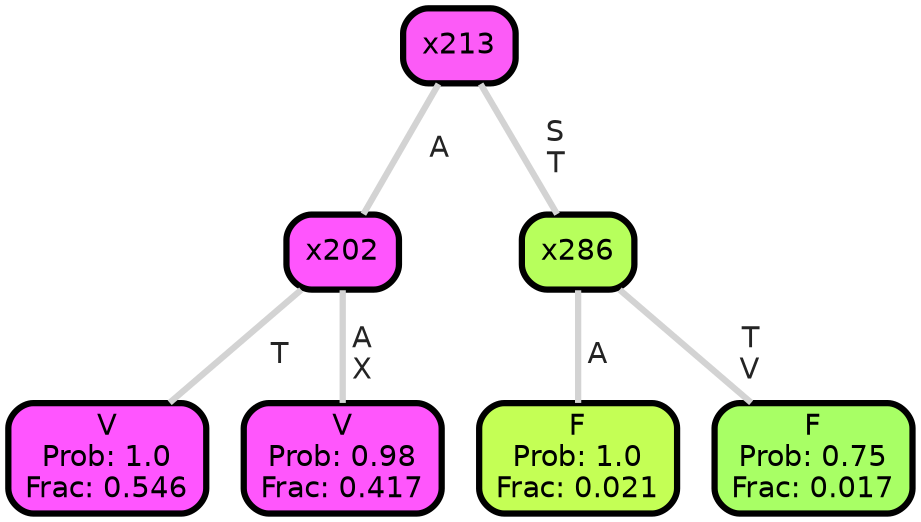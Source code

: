 graph Tree {
node [shape=box, style="filled, rounded",color="black",penwidth="3",fontcolor="black",                 fontname=helvetica] ;
graph [ranksep="0 equally", splines=straight,                 bgcolor=transparent, dpi=200] ;
edge [fontname=helvetica, fontweight=bold,fontcolor=grey14,color=lightgray] ;
0 [label="V
Prob: 1.0
Frac: 0.546", fillcolor="#ff55ff"] ;
1 [label="x202", fillcolor="#ff55fd"] ;
2 [label="V
Prob: 0.98
Frac: 0.417", fillcolor="#ff56fc"] ;
3 [label="x213", fillcolor="#fc5bf7"] ;
4 [label="F
Prob: 1.0
Frac: 0.021", fillcolor="#c4ff55"] ;
5 [label="x286", fillcolor="#b7ff5c"] ;
6 [label="F
Prob: 0.75
Frac: 0.017", fillcolor="#a8ff65"] ;
1 -- 0 [label=" T",penwidth=3] ;
1 -- 2 [label=" A\n X",penwidth=3] ;
3 -- 1 [label=" A",penwidth=3] ;
3 -- 5 [label=" S\n T",penwidth=3] ;
5 -- 4 [label=" A",penwidth=3] ;
5 -- 6 [label=" T\n V",penwidth=3] ;
{rank = same;}}